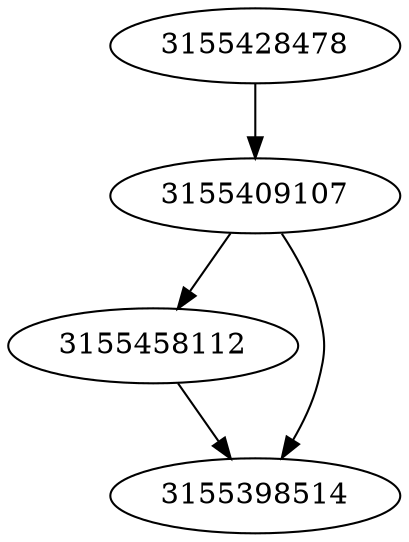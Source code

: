 strict digraph  {
3155458112;
3155398514;
3155409107;
3155428478;
3155458112 -> 3155398514;
3155409107 -> 3155398514;
3155409107 -> 3155458112;
3155428478 -> 3155409107;
}
